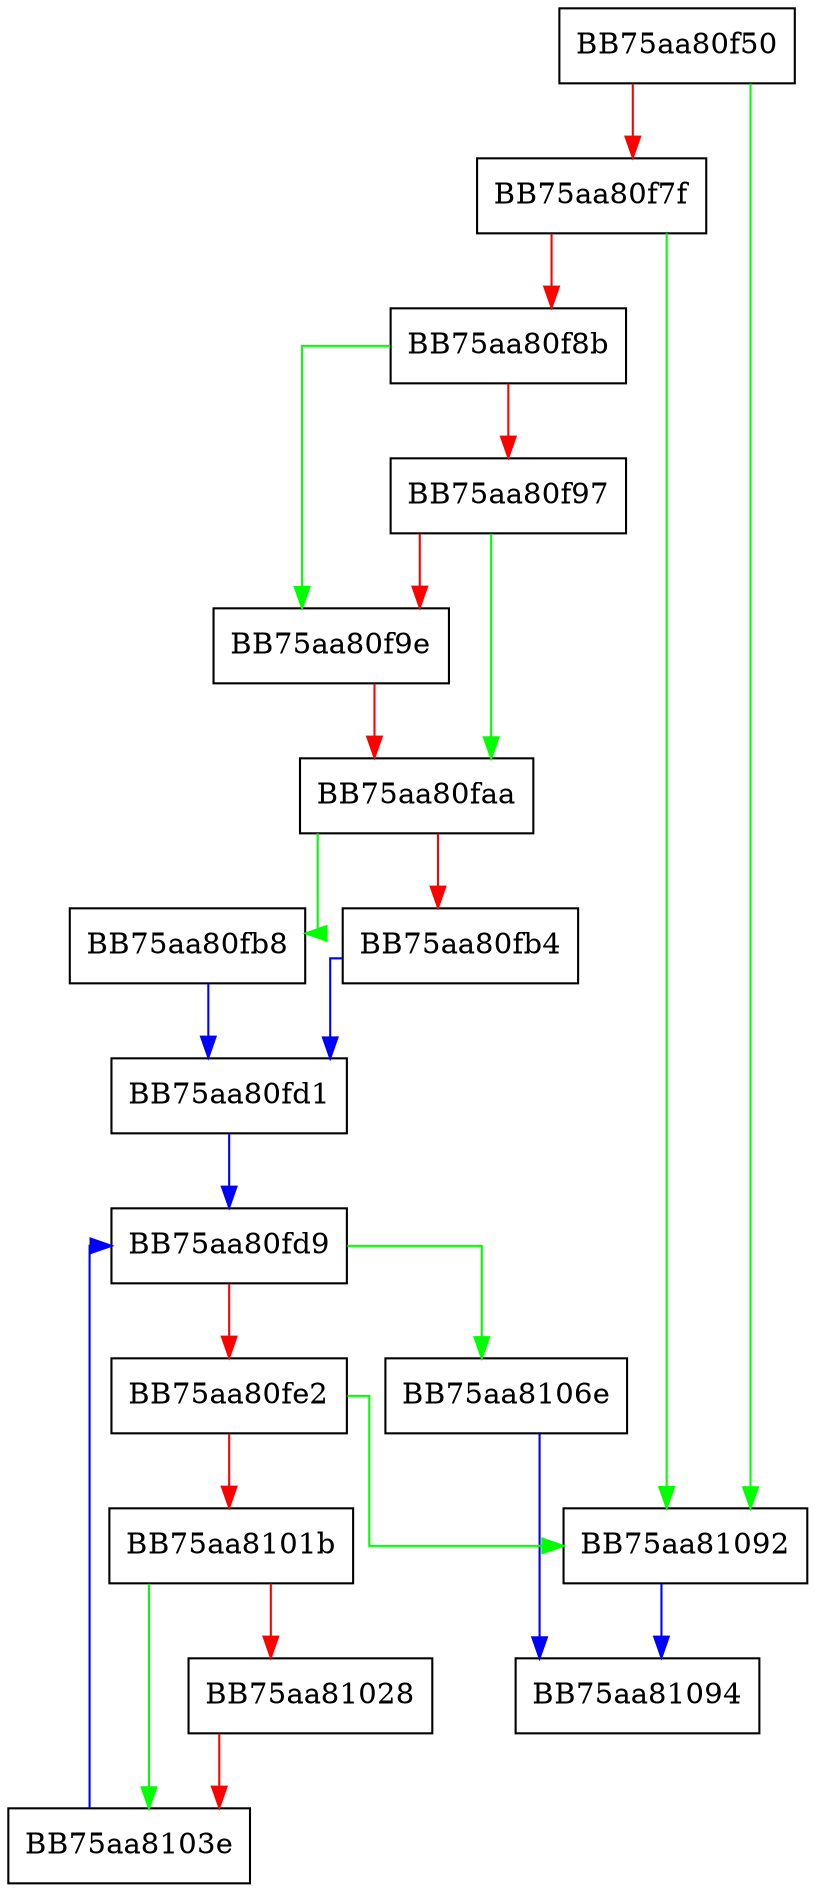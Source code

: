 digraph restore_state {
  node [shape="box"];
  graph [splines=ortho];
  BB75aa80f50 -> BB75aa81092 [color="green"];
  BB75aa80f50 -> BB75aa80f7f [color="red"];
  BB75aa80f7f -> BB75aa81092 [color="green"];
  BB75aa80f7f -> BB75aa80f8b [color="red"];
  BB75aa80f8b -> BB75aa80f9e [color="green"];
  BB75aa80f8b -> BB75aa80f97 [color="red"];
  BB75aa80f97 -> BB75aa80faa [color="green"];
  BB75aa80f97 -> BB75aa80f9e [color="red"];
  BB75aa80f9e -> BB75aa80faa [color="red"];
  BB75aa80faa -> BB75aa80fb8 [color="green"];
  BB75aa80faa -> BB75aa80fb4 [color="red"];
  BB75aa80fb4 -> BB75aa80fd1 [color="blue"];
  BB75aa80fb8 -> BB75aa80fd1 [color="blue"];
  BB75aa80fd1 -> BB75aa80fd9 [color="blue"];
  BB75aa80fd9 -> BB75aa8106e [color="green"];
  BB75aa80fd9 -> BB75aa80fe2 [color="red"];
  BB75aa80fe2 -> BB75aa81092 [color="green"];
  BB75aa80fe2 -> BB75aa8101b [color="red"];
  BB75aa8101b -> BB75aa8103e [color="green"];
  BB75aa8101b -> BB75aa81028 [color="red"];
  BB75aa81028 -> BB75aa8103e [color="red"];
  BB75aa8103e -> BB75aa80fd9 [color="blue"];
  BB75aa8106e -> BB75aa81094 [color="blue"];
  BB75aa81092 -> BB75aa81094 [color="blue"];
}